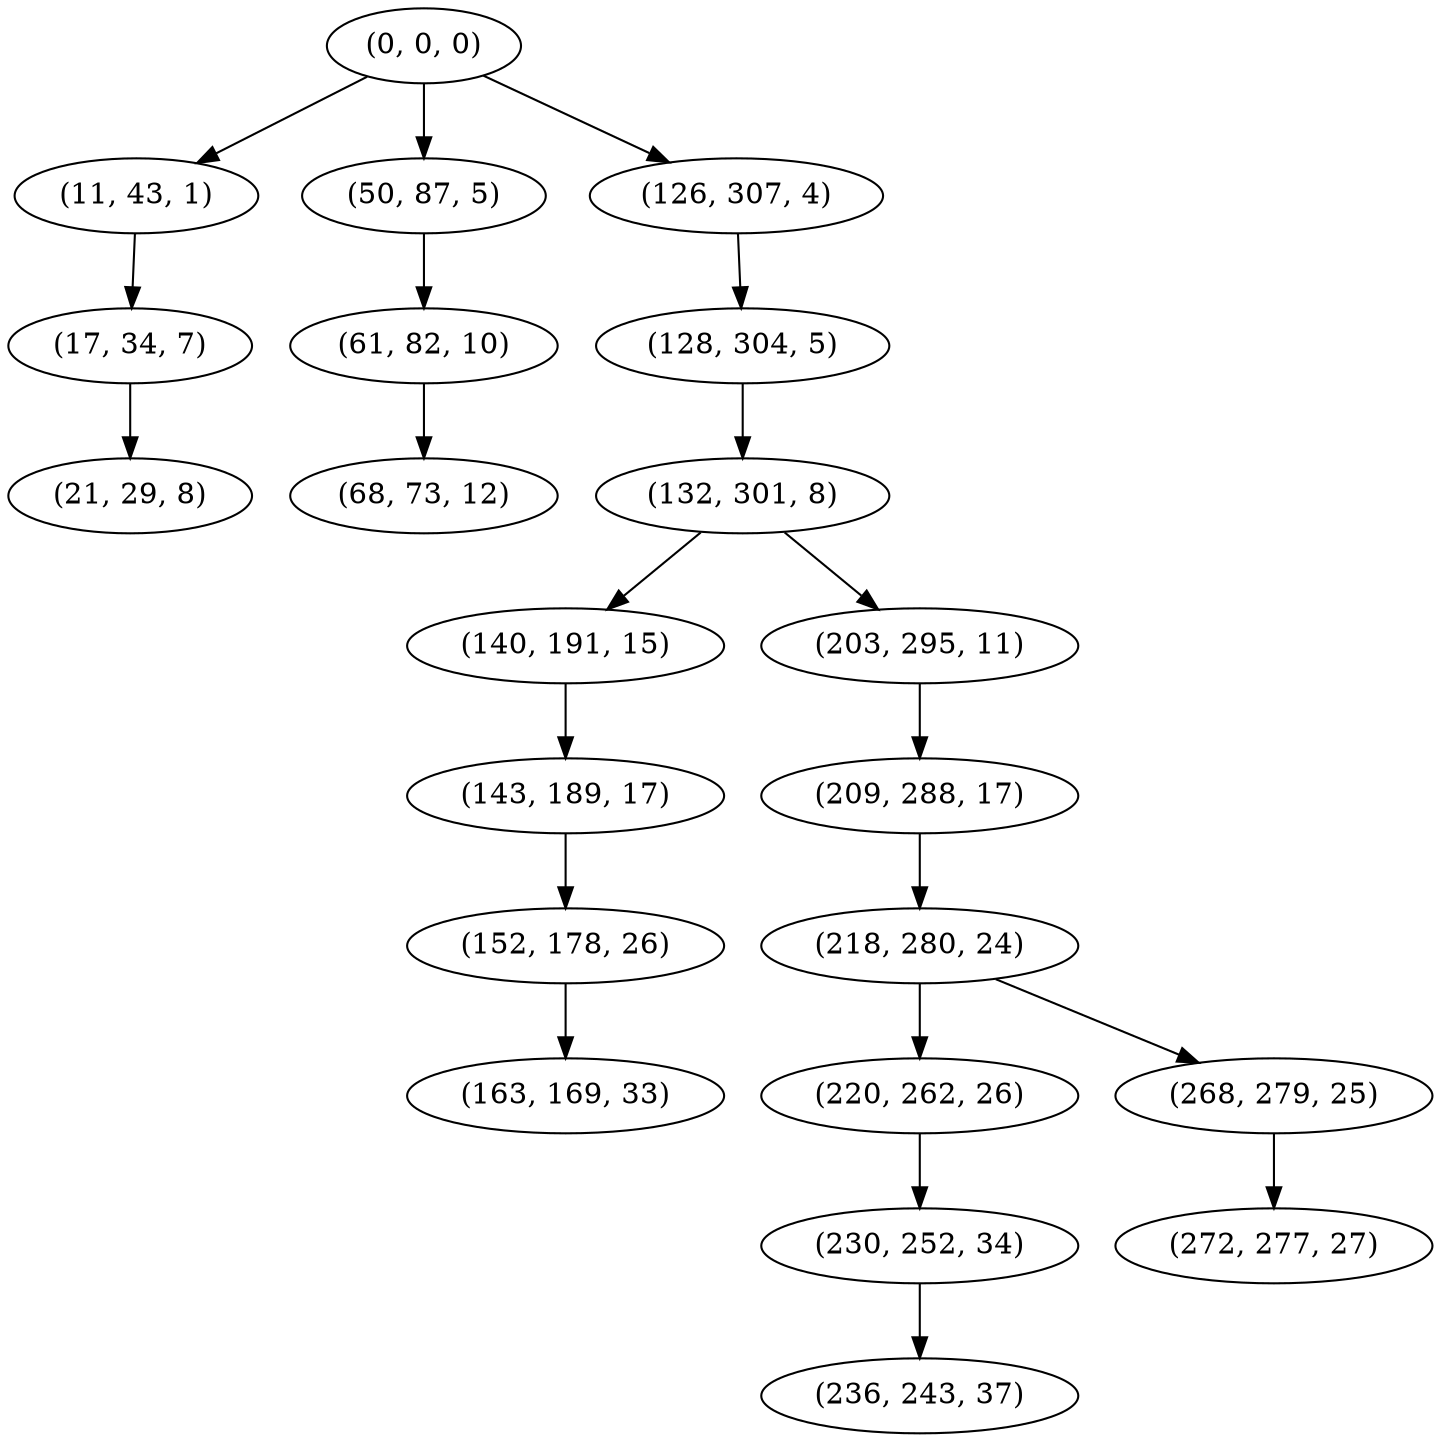 digraph tree {
    "(0, 0, 0)";
    "(11, 43, 1)";
    "(17, 34, 7)";
    "(21, 29, 8)";
    "(50, 87, 5)";
    "(61, 82, 10)";
    "(68, 73, 12)";
    "(126, 307, 4)";
    "(128, 304, 5)";
    "(132, 301, 8)";
    "(140, 191, 15)";
    "(143, 189, 17)";
    "(152, 178, 26)";
    "(163, 169, 33)";
    "(203, 295, 11)";
    "(209, 288, 17)";
    "(218, 280, 24)";
    "(220, 262, 26)";
    "(230, 252, 34)";
    "(236, 243, 37)";
    "(268, 279, 25)";
    "(272, 277, 27)";
    "(0, 0, 0)" -> "(11, 43, 1)";
    "(0, 0, 0)" -> "(50, 87, 5)";
    "(0, 0, 0)" -> "(126, 307, 4)";
    "(11, 43, 1)" -> "(17, 34, 7)";
    "(17, 34, 7)" -> "(21, 29, 8)";
    "(50, 87, 5)" -> "(61, 82, 10)";
    "(61, 82, 10)" -> "(68, 73, 12)";
    "(126, 307, 4)" -> "(128, 304, 5)";
    "(128, 304, 5)" -> "(132, 301, 8)";
    "(132, 301, 8)" -> "(140, 191, 15)";
    "(132, 301, 8)" -> "(203, 295, 11)";
    "(140, 191, 15)" -> "(143, 189, 17)";
    "(143, 189, 17)" -> "(152, 178, 26)";
    "(152, 178, 26)" -> "(163, 169, 33)";
    "(203, 295, 11)" -> "(209, 288, 17)";
    "(209, 288, 17)" -> "(218, 280, 24)";
    "(218, 280, 24)" -> "(220, 262, 26)";
    "(218, 280, 24)" -> "(268, 279, 25)";
    "(220, 262, 26)" -> "(230, 252, 34)";
    "(230, 252, 34)" -> "(236, 243, 37)";
    "(268, 279, 25)" -> "(272, 277, 27)";
}
